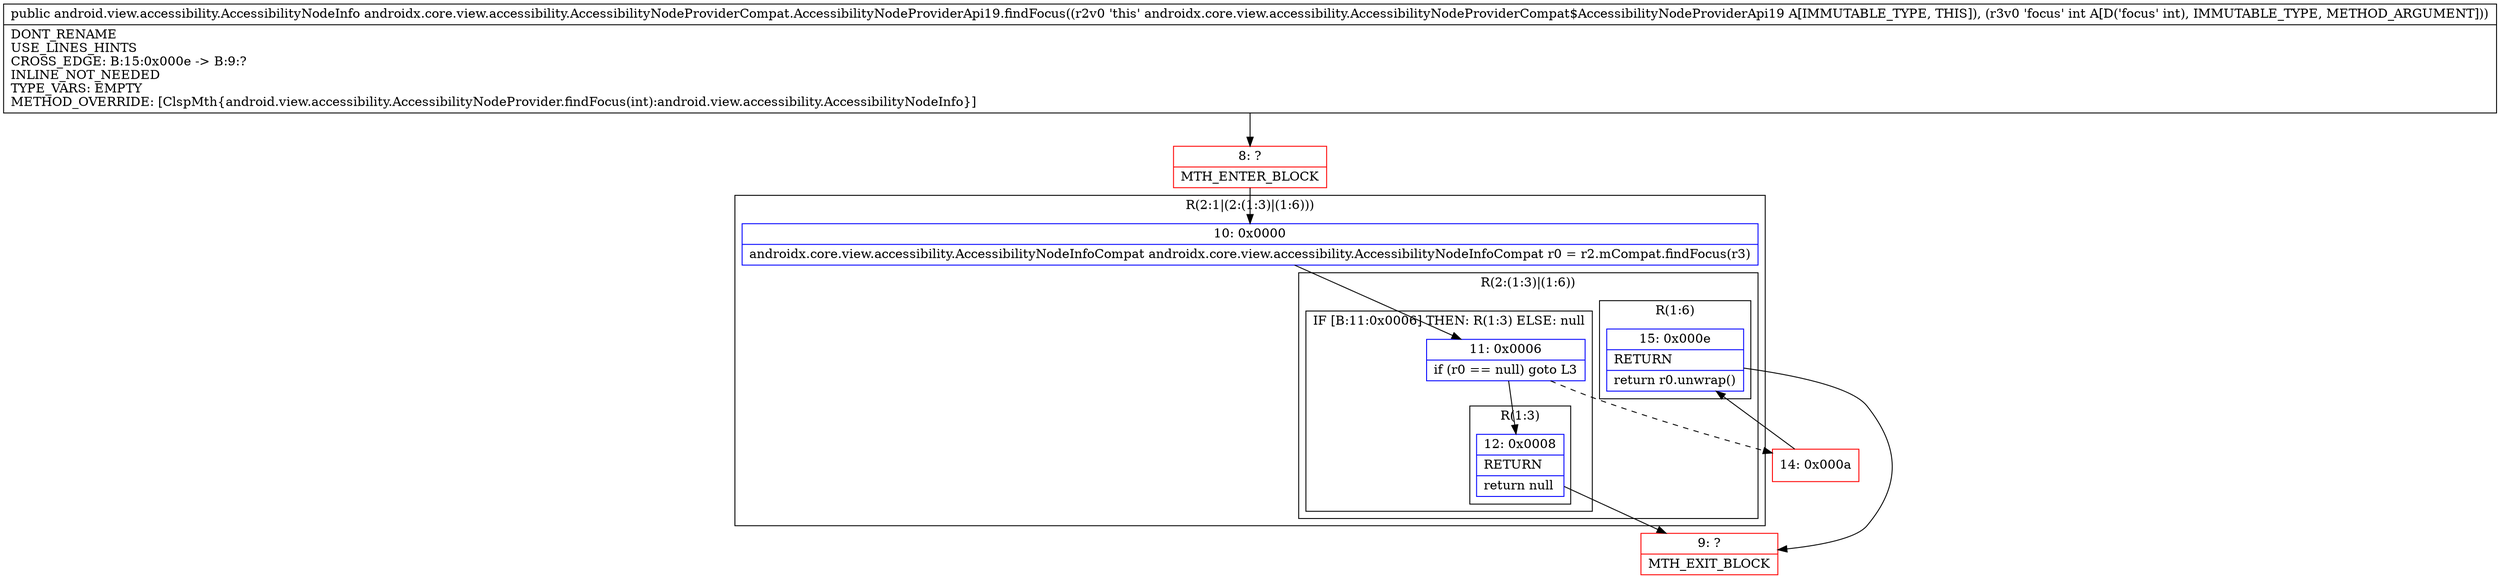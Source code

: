 digraph "CFG forandroidx.core.view.accessibility.AccessibilityNodeProviderCompat.AccessibilityNodeProviderApi19.findFocus(I)Landroid\/view\/accessibility\/AccessibilityNodeInfo;" {
subgraph cluster_Region_895996839 {
label = "R(2:1|(2:(1:3)|(1:6)))";
node [shape=record,color=blue];
Node_10 [shape=record,label="{10\:\ 0x0000|androidx.core.view.accessibility.AccessibilityNodeInfoCompat androidx.core.view.accessibility.AccessibilityNodeInfoCompat r0 = r2.mCompat.findFocus(r3)\l}"];
subgraph cluster_Region_862186637 {
label = "R(2:(1:3)|(1:6))";
node [shape=record,color=blue];
subgraph cluster_IfRegion_189892864 {
label = "IF [B:11:0x0006] THEN: R(1:3) ELSE: null";
node [shape=record,color=blue];
Node_11 [shape=record,label="{11\:\ 0x0006|if (r0 == null) goto L3\l}"];
subgraph cluster_Region_265645069 {
label = "R(1:3)";
node [shape=record,color=blue];
Node_12 [shape=record,label="{12\:\ 0x0008|RETURN\l|return null\l}"];
}
}
subgraph cluster_Region_947719683 {
label = "R(1:6)";
node [shape=record,color=blue];
Node_15 [shape=record,label="{15\:\ 0x000e|RETURN\l|return r0.unwrap()\l}"];
}
}
}
Node_8 [shape=record,color=red,label="{8\:\ ?|MTH_ENTER_BLOCK\l}"];
Node_9 [shape=record,color=red,label="{9\:\ ?|MTH_EXIT_BLOCK\l}"];
Node_14 [shape=record,color=red,label="{14\:\ 0x000a}"];
MethodNode[shape=record,label="{public android.view.accessibility.AccessibilityNodeInfo androidx.core.view.accessibility.AccessibilityNodeProviderCompat.AccessibilityNodeProviderApi19.findFocus((r2v0 'this' androidx.core.view.accessibility.AccessibilityNodeProviderCompat$AccessibilityNodeProviderApi19 A[IMMUTABLE_TYPE, THIS]), (r3v0 'focus' int A[D('focus' int), IMMUTABLE_TYPE, METHOD_ARGUMENT]))  | DONT_RENAME\lUSE_LINES_HINTS\lCROSS_EDGE: B:15:0x000e \-\> B:9:?\lINLINE_NOT_NEEDED\lTYPE_VARS: EMPTY\lMETHOD_OVERRIDE: [ClspMth\{android.view.accessibility.AccessibilityNodeProvider.findFocus(int):android.view.accessibility.AccessibilityNodeInfo\}]\l}"];
MethodNode -> Node_8;Node_10 -> Node_11;
Node_11 -> Node_12;
Node_11 -> Node_14[style=dashed];
Node_12 -> Node_9;
Node_15 -> Node_9;
Node_8 -> Node_10;
Node_14 -> Node_15;
}

